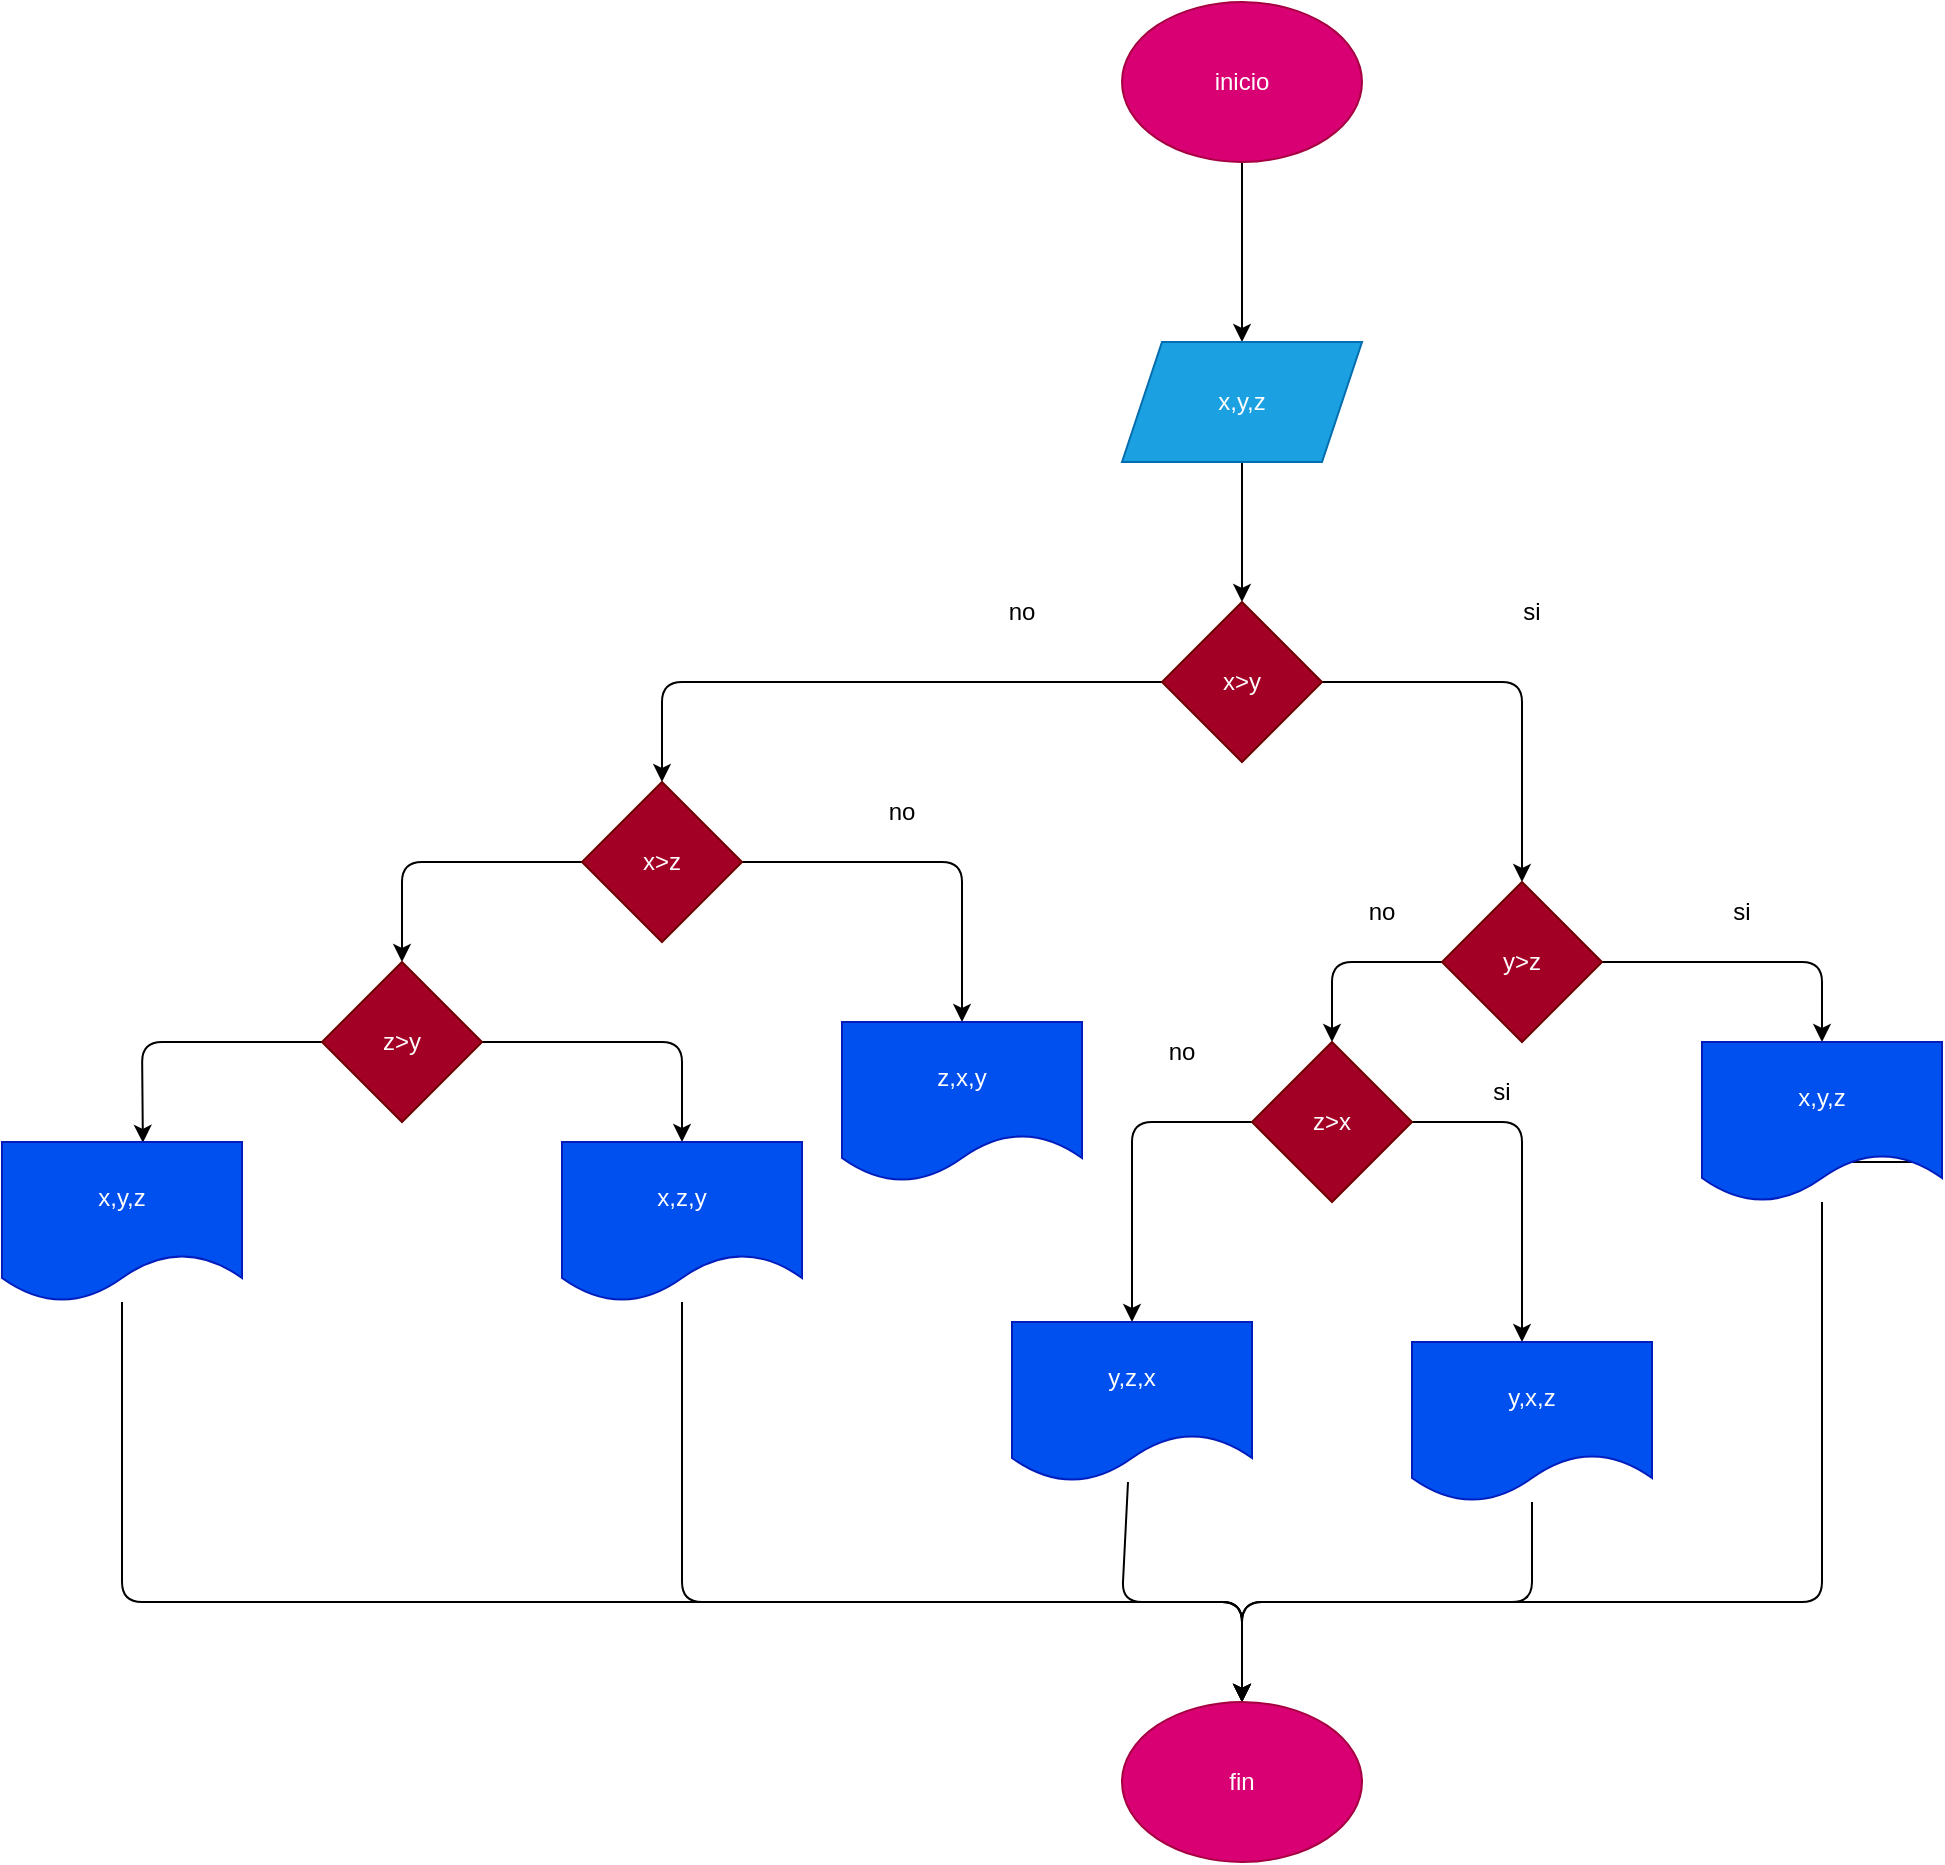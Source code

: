 <mxfile>
    <diagram id="Pmz_quT1W6IoGrIb6Poq" name="Page-1">
        <mxGraphModel dx="1596" dy="568" grid="1" gridSize="10" guides="1" tooltips="1" connect="1" arrows="1" fold="1" page="1" pageScale="1" pageWidth="850" pageHeight="1100" math="0" shadow="0">
            <root>
                <mxCell id="0"/>
                <mxCell id="1" parent="0"/>
                <mxCell id="4" value="" style="edgeStyle=none;html=1;" edge="1" parent="1" source="2">
                    <mxGeometry relative="1" as="geometry">
                        <mxPoint x="380" y="210" as="targetPoint"/>
                    </mxGeometry>
                </mxCell>
                <mxCell id="2" value="inicio" style="ellipse;whiteSpace=wrap;html=1;fillColor=#d80073;fontColor=#ffffff;strokeColor=#A50040;" vertex="1" parent="1">
                    <mxGeometry x="320" y="40" width="120" height="80" as="geometry"/>
                </mxCell>
                <mxCell id="7" value="" style="edgeStyle=none;html=1;" edge="1" parent="1" source="5" target="6">
                    <mxGeometry relative="1" as="geometry"/>
                </mxCell>
                <mxCell id="5" value="x,y,z" style="shape=parallelogram;perimeter=parallelogramPerimeter;whiteSpace=wrap;html=1;fixedSize=1;fillColor=#1ba1e2;fontColor=#ffffff;strokeColor=#006EAF;" vertex="1" parent="1">
                    <mxGeometry x="320" y="210" width="120" height="60" as="geometry"/>
                </mxCell>
                <mxCell id="12" style="edgeStyle=none;html=1;" edge="1" parent="1" source="6">
                    <mxGeometry relative="1" as="geometry">
                        <mxPoint x="520" y="480" as="targetPoint"/>
                        <Array as="points">
                            <mxPoint x="520" y="380"/>
                        </Array>
                    </mxGeometry>
                </mxCell>
                <mxCell id="37" style="edgeStyle=none;html=1;entryX=0.5;entryY=0;entryDx=0;entryDy=0;" edge="1" parent="1" source="6" target="36">
                    <mxGeometry relative="1" as="geometry">
                        <Array as="points">
                            <mxPoint x="90" y="380"/>
                        </Array>
                    </mxGeometry>
                </mxCell>
                <mxCell id="6" value="x&amp;gt;y" style="rhombus;whiteSpace=wrap;html=1;fillColor=#a20025;fontColor=#ffffff;strokeColor=#6F0000;" vertex="1" parent="1">
                    <mxGeometry x="340" y="340" width="80" height="80" as="geometry"/>
                </mxCell>
                <mxCell id="22" style="edgeStyle=none;html=1;" edge="1" parent="1" source="20" target="21">
                    <mxGeometry relative="1" as="geometry">
                        <Array as="points">
                            <mxPoint x="670" y="520"/>
                        </Array>
                    </mxGeometry>
                </mxCell>
                <mxCell id="24" style="edgeStyle=none;html=1;entryX=0.5;entryY=0;entryDx=0;entryDy=0;" edge="1" parent="1" source="20" target="23">
                    <mxGeometry relative="1" as="geometry">
                        <Array as="points">
                            <mxPoint x="425" y="520"/>
                        </Array>
                    </mxGeometry>
                </mxCell>
                <mxCell id="20" value="y&amp;gt;z" style="rhombus;whiteSpace=wrap;html=1;fillColor=#a20025;fontColor=#ffffff;strokeColor=#6F0000;" vertex="1" parent="1">
                    <mxGeometry x="480" y="480" width="80" height="80" as="geometry"/>
                </mxCell>
                <mxCell id="21" value="x,y,z" style="rounded=0;whiteSpace=wrap;html=1;" vertex="1" parent="1">
                    <mxGeometry x="610" y="560" width="120" height="60" as="geometry"/>
                </mxCell>
                <mxCell id="25" style="edgeStyle=none;html=1;" edge="1" parent="1" source="23">
                    <mxGeometry relative="1" as="geometry">
                        <mxPoint x="520" y="710" as="targetPoint"/>
                        <Array as="points">
                            <mxPoint x="520" y="600"/>
                        </Array>
                    </mxGeometry>
                </mxCell>
                <mxCell id="32" style="edgeStyle=none;html=1;entryX=0.5;entryY=0;entryDx=0;entryDy=0;" edge="1" parent="1" source="23" target="31">
                    <mxGeometry relative="1" as="geometry">
                        <Array as="points">
                            <mxPoint x="325" y="600"/>
                        </Array>
                    </mxGeometry>
                </mxCell>
                <mxCell id="23" value="z&amp;gt;x" style="rhombus;whiteSpace=wrap;html=1;fillColor=#a20025;fontColor=#ffffff;strokeColor=#6F0000;" vertex="1" parent="1">
                    <mxGeometry x="385" y="560" width="80" height="80" as="geometry"/>
                </mxCell>
                <mxCell id="58" style="edgeStyle=none;html=1;entryX=0.5;entryY=0;entryDx=0;entryDy=0;" edge="1" parent="1" source="29" target="54">
                    <mxGeometry relative="1" as="geometry">
                        <Array as="points">
                            <mxPoint x="670" y="840"/>
                            <mxPoint x="530" y="840"/>
                            <mxPoint x="380" y="840"/>
                        </Array>
                    </mxGeometry>
                </mxCell>
                <mxCell id="29" value="x,y,z" style="shape=document;whiteSpace=wrap;html=1;boundedLbl=1;fillColor=#0050ef;fontColor=#ffffff;strokeColor=#001DBC;" vertex="1" parent="1">
                    <mxGeometry x="610" y="560" width="120" height="80" as="geometry"/>
                </mxCell>
                <mxCell id="59" style="edgeStyle=none;html=1;entryX=0.5;entryY=0;entryDx=0;entryDy=0;" edge="1" parent="1" source="30" target="54">
                    <mxGeometry relative="1" as="geometry">
                        <Array as="points">
                            <mxPoint x="525" y="840"/>
                            <mxPoint x="380" y="840"/>
                        </Array>
                    </mxGeometry>
                </mxCell>
                <mxCell id="30" value="y,x,z" style="shape=document;whiteSpace=wrap;html=1;boundedLbl=1;fillColor=#0050ef;fontColor=#ffffff;strokeColor=#001DBC;" vertex="1" parent="1">
                    <mxGeometry x="465" y="710" width="120" height="80" as="geometry"/>
                </mxCell>
                <mxCell id="60" style="edgeStyle=none;html=1;entryX=0.5;entryY=0;entryDx=0;entryDy=0;" edge="1" parent="1" source="31" target="54">
                    <mxGeometry relative="1" as="geometry">
                        <Array as="points">
                            <mxPoint x="320" y="840"/>
                            <mxPoint x="380" y="840"/>
                        </Array>
                    </mxGeometry>
                </mxCell>
                <mxCell id="31" value="y,z,x" style="shape=document;whiteSpace=wrap;html=1;boundedLbl=1;fillColor=#0050ef;fontColor=#ffffff;strokeColor=#001DBC;" vertex="1" parent="1">
                    <mxGeometry x="265" y="700" width="120" height="80" as="geometry"/>
                </mxCell>
                <mxCell id="39" value="" style="edgeStyle=none;html=1;" edge="1" parent="1" source="36" target="38">
                    <mxGeometry relative="1" as="geometry">
                        <Array as="points">
                            <mxPoint x="240" y="470"/>
                        </Array>
                    </mxGeometry>
                </mxCell>
                <mxCell id="47" style="edgeStyle=none;html=1;entryX=0.5;entryY=0;entryDx=0;entryDy=0;" edge="1" parent="1" source="36" target="46">
                    <mxGeometry relative="1" as="geometry">
                        <Array as="points">
                            <mxPoint x="-40" y="470"/>
                        </Array>
                    </mxGeometry>
                </mxCell>
                <mxCell id="36" value="x&amp;gt;z" style="rhombus;whiteSpace=wrap;html=1;fillColor=#a20025;fontColor=#ffffff;strokeColor=#6F0000;" vertex="1" parent="1">
                    <mxGeometry x="50" y="430" width="80" height="80" as="geometry"/>
                </mxCell>
                <mxCell id="38" value="z,x,y" style="shape=document;whiteSpace=wrap;html=1;boundedLbl=1;fillColor=#0050ef;fontColor=#ffffff;strokeColor=#001DBC;" vertex="1" parent="1">
                    <mxGeometry x="180" y="550" width="120" height="80" as="geometry"/>
                </mxCell>
                <mxCell id="40" value="si" style="text;html=1;strokeColor=none;fillColor=none;align=center;verticalAlign=middle;whiteSpace=wrap;rounded=0;" vertex="1" parent="1">
                    <mxGeometry x="495" y="330" width="60" height="30" as="geometry"/>
                </mxCell>
                <mxCell id="41" value="no" style="text;html=1;strokeColor=none;fillColor=none;align=center;verticalAlign=middle;whiteSpace=wrap;rounded=0;" vertex="1" parent="1">
                    <mxGeometry x="240" y="330" width="60" height="30" as="geometry"/>
                </mxCell>
                <mxCell id="42" value="si" style="text;html=1;strokeColor=none;fillColor=none;align=center;verticalAlign=middle;whiteSpace=wrap;rounded=0;" vertex="1" parent="1">
                    <mxGeometry x="600" y="480" width="60" height="30" as="geometry"/>
                </mxCell>
                <mxCell id="43" value="no" style="text;html=1;strokeColor=none;fillColor=none;align=center;verticalAlign=middle;whiteSpace=wrap;rounded=0;" vertex="1" parent="1">
                    <mxGeometry x="420" y="480" width="60" height="30" as="geometry"/>
                </mxCell>
                <mxCell id="44" value="si" style="text;html=1;strokeColor=none;fillColor=none;align=center;verticalAlign=middle;whiteSpace=wrap;rounded=0;" vertex="1" parent="1">
                    <mxGeometry x="480" y="570" width="60" height="30" as="geometry"/>
                </mxCell>
                <mxCell id="45" value="no" style="text;html=1;strokeColor=none;fillColor=none;align=center;verticalAlign=middle;whiteSpace=wrap;rounded=0;" vertex="1" parent="1">
                    <mxGeometry x="320" y="550" width="60" height="30" as="geometry"/>
                </mxCell>
                <mxCell id="50" style="edgeStyle=none;html=1;" edge="1" parent="1" source="46" target="48">
                    <mxGeometry relative="1" as="geometry">
                        <Array as="points">
                            <mxPoint x="100" y="560"/>
                        </Array>
                    </mxGeometry>
                </mxCell>
                <mxCell id="53" style="edgeStyle=none;html=1;entryX=0.587;entryY=0.005;entryDx=0;entryDy=0;entryPerimeter=0;" edge="1" parent="1" source="46" target="49">
                    <mxGeometry relative="1" as="geometry">
                        <Array as="points">
                            <mxPoint x="-170" y="560"/>
                        </Array>
                    </mxGeometry>
                </mxCell>
                <mxCell id="46" value="z&amp;gt;y" style="rhombus;whiteSpace=wrap;html=1;fillColor=#a20025;fontColor=#ffffff;strokeColor=#6F0000;" vertex="1" parent="1">
                    <mxGeometry x="-80" y="520" width="80" height="80" as="geometry"/>
                </mxCell>
                <mxCell id="61" style="edgeStyle=none;html=1;entryX=0.5;entryY=0;entryDx=0;entryDy=0;" edge="1" parent="1" source="48" target="54">
                    <mxGeometry relative="1" as="geometry">
                        <Array as="points">
                            <mxPoint x="100" y="840"/>
                            <mxPoint x="380" y="840"/>
                        </Array>
                    </mxGeometry>
                </mxCell>
                <mxCell id="48" value="x,z,y" style="shape=document;whiteSpace=wrap;html=1;boundedLbl=1;fillColor=#0050ef;fontColor=#ffffff;strokeColor=#001DBC;" vertex="1" parent="1">
                    <mxGeometry x="40" y="610" width="120" height="80" as="geometry"/>
                </mxCell>
                <mxCell id="62" style="edgeStyle=none;html=1;entryX=0.5;entryY=0;entryDx=0;entryDy=0;" edge="1" parent="1" source="49" target="54">
                    <mxGeometry relative="1" as="geometry">
                        <Array as="points">
                            <mxPoint x="-180" y="840"/>
                            <mxPoint x="380" y="840"/>
                        </Array>
                    </mxGeometry>
                </mxCell>
                <mxCell id="49" value="x,y,z" style="shape=document;whiteSpace=wrap;html=1;boundedLbl=1;fillColor=#0050ef;fontColor=#ffffff;strokeColor=#001DBC;" vertex="1" parent="1">
                    <mxGeometry x="-240" y="610" width="120" height="80" as="geometry"/>
                </mxCell>
                <mxCell id="52" value="no" style="text;html=1;strokeColor=none;fillColor=none;align=center;verticalAlign=middle;whiteSpace=wrap;rounded=0;" vertex="1" parent="1">
                    <mxGeometry x="180" y="430" width="60" height="30" as="geometry"/>
                </mxCell>
                <mxCell id="54" value="fin" style="ellipse;whiteSpace=wrap;html=1;fillColor=#d80073;fontColor=#ffffff;strokeColor=#A50040;" vertex="1" parent="1">
                    <mxGeometry x="320" y="890" width="120" height="80" as="geometry"/>
                </mxCell>
            </root>
        </mxGraphModel>
    </diagram>
</mxfile>